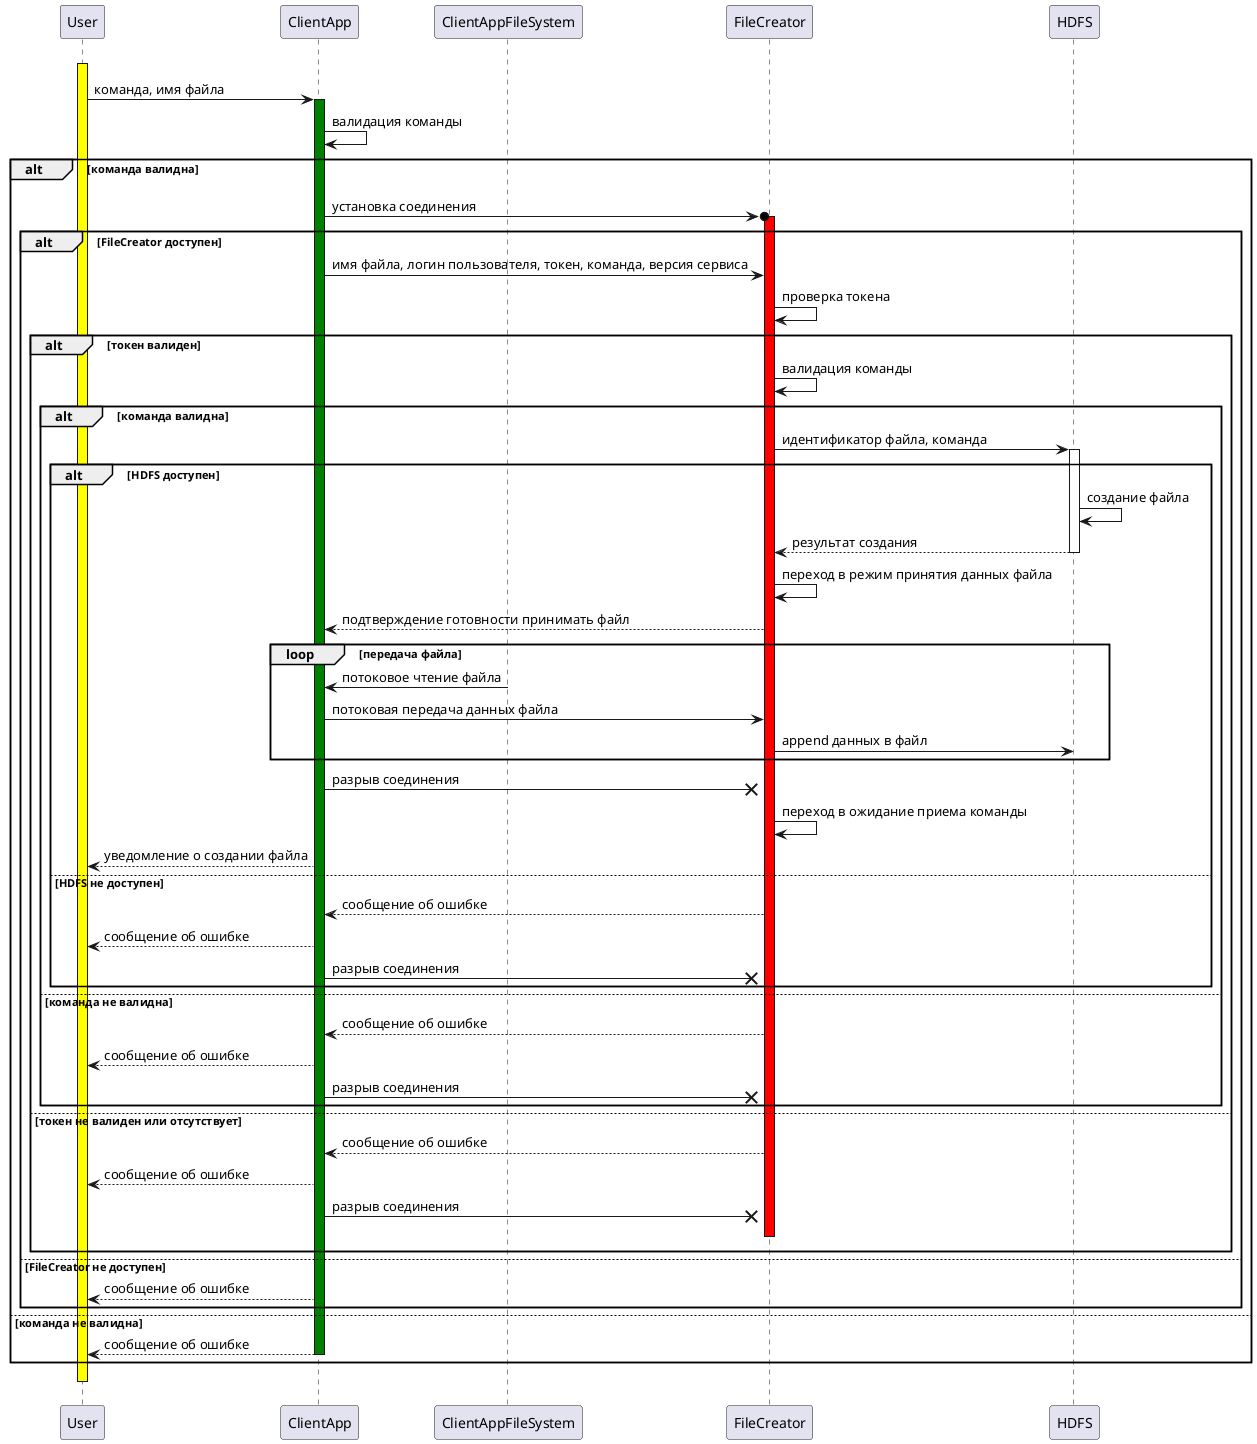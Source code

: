 @startuml

User -[hidden]-> User ++ #yellow
User -> ClientApp ++ #green: команда, имя файла
ClientApp -> ClientApp: валидация команды

alt команда валидна
  ClientApp -[hidden]-> ClientAppFileSystem
  ClientApp ->o FileCreator ++ #red: установка соединения
  alt FileCreator доступен
    ClientApp -> FileCreator: имя файла, логин пользователя, токен, команда, версия сервиса
    FileCreator -> FileCreator: проверка токена
      alt токен валиден
        FileCreator -> FileCreator: валидация команды
        alt команда валидна
          FileCreator -> HDFS ++ #white: идентификатор файла, команда
          alt HDFS доступен
            HDFS -> HDFS: создание файла
            HDFS --> FileCreator -- #white: результат создания
            FileCreator -> FileCreator: переход в режим принятия данных файла
            FileCreator --> ClientApp: подтверждение готовности принимать файл
            loop передача файла
              ClientAppFileSystem -> ClientApp: потоковое чтение файла
              ClientApp -> FileCreator: потоковая передача данных файла
              FileCreator -> HDFS: append данных в файл
            end loop
            ClientApp ->x FileCreator: разрыв соединения
            FileCreator -> FileCreator: переход в ожидание приема команды
            ClientApp --> User: уведомление о создании файла
          else HDFS не доступен
            FileCreator --> ClientApp: сообщение об ошибке
            ClientApp --> User: сообщение об ошибке
            ClientApp ->x FileCreator: разрыв соединения
          end
        else команда не валидна
          FileCreator --> ClientApp: сообщение об ошибке
          ClientApp --> User: сообщение об ошибке
          ClientApp ->x FileCreator: разрыв соединения
        end
      else токен не валиден или отсутствует
        FileCreator --> ClientApp: сообщение об ошибке
        ClientApp --> User: сообщение об ошибке
        ClientApp ->x FileCreator: разрыв соединения
        FileCreator -[hidden]-> FileCreator -- #red
      end
    else FileCreator не доступен
      ClientApp --> User: сообщение об ошибке
    end
else команда не валидна
    ClientApp --> User -- #green: сообщение об ошибке
end
User -[hidden]-> User -- #yellow

@enduml

